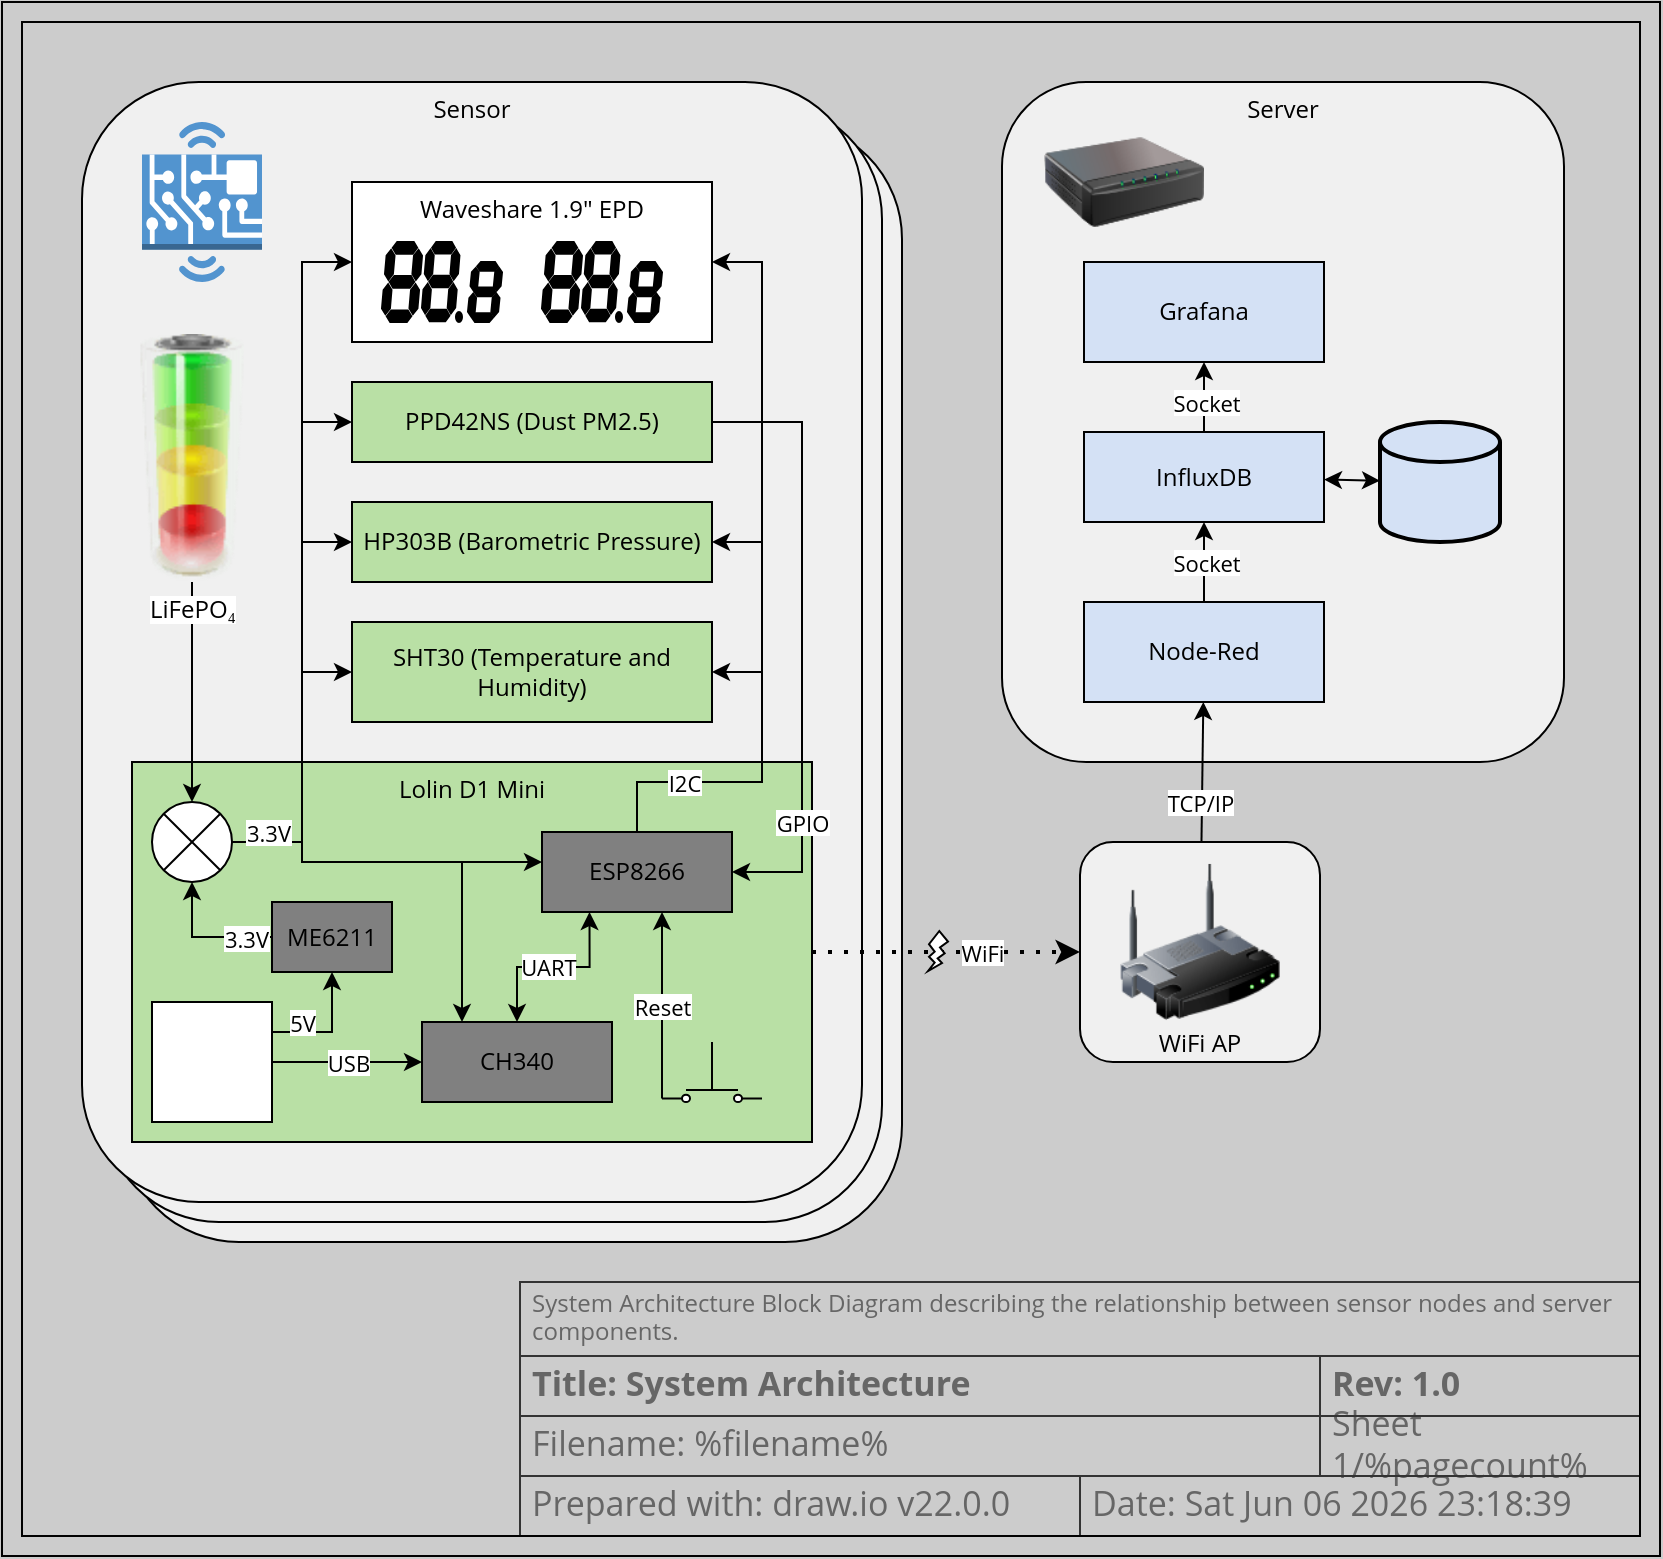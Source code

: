 <mxfile version="22.0.0" type="device">
  <diagram name="System Architecture" id="fo18u6Ch1KVScq3Fo-Wy">
    <mxGraphModel dx="842" dy="911" grid="1" gridSize="10" guides="1" tooltips="1" connect="1" arrows="1" fold="1" page="1" pageScale="1" pageWidth="1169" pageHeight="827" background="#CCCCCC" math="0" shadow="0">
      <root>
        <object label="" description="System Architecture Block Diagram describing the relationship between sensor nodes and server components." id="0">
          <mxCell />
        </object>
        <mxCell id="1" parent="0" />
        <mxCell id="h7L3MlKvrl_dhOmhB3lf-10" value="Prepared with: draw.io v22.0.0" style="strokeWidth=1;shadow=0;dashed=0;align=center;html=1;shape=mxgraph.mockup.text.textBox;fontColor=#666666;align=left;fontSize=17;spacingLeft=4;spacingTop=-3;whiteSpace=wrap;strokeColor=#333333;mainText=;fillColor=none;fontFamily=Open Sans;" parent="1" vertex="1">
          <mxGeometry x="599" y="787" width="280" height="30" as="geometry" />
        </mxCell>
        <object label="&lt;div align=&quot;left&quot;&gt;Sheet %pagenumber%/%pagecount%&lt;/div&gt;" placeholders="1" id="h7L3MlKvrl_dhOmhB3lf-12">
          <mxCell style="strokeWidth=1;shadow=0;dashed=0;align=left;html=1;shape=mxgraph.mockup.text.textBox;fontColor=#666666;align=left;fontSize=17;spacingLeft=4;spacingTop=-3;whiteSpace=wrap;strokeColor=#333333;mainText=;fillColor=none;fontFamily=Open Sans;" parent="1" vertex="1">
            <mxGeometry x="999" y="757" width="160" height="30" as="geometry" />
          </mxCell>
        </object>
        <object label="Date: &lt;font style=&quot;font-size: 17px;&quot;&gt;%date{ddd mmm dd yyyy HH:MM:ss}%&lt;/font&gt;" placeholders="1" id="h7L3MlKvrl_dhOmhB3lf-13">
          <mxCell style="strokeWidth=1;shadow=0;dashed=0;align=center;html=1;shape=mxgraph.mockup.text.textBox;fontColor=#666666;align=left;fontSize=17;spacingLeft=4;spacingTop=-3;whiteSpace=wrap;strokeColor=#333333;mainText=;fillColor=none;fontFamily=Open Sans;" parent="1" vertex="1">
            <mxGeometry x="879" y="787" width="280" height="30" as="geometry" />
          </mxCell>
        </object>
        <object label="&lt;b&gt;Title: %page%&lt;/b&gt;" placeholders="1" id="h7L3MlKvrl_dhOmhB3lf-14">
          <mxCell style="strokeWidth=1;shadow=0;dashed=0;align=center;html=1;shape=mxgraph.mockup.text.textBox;fontColor=#666666;align=left;fontSize=17;spacingLeft=4;spacingTop=-3;whiteSpace=wrap;strokeColor=#333333;mainText=;fillColor=none;fontFamily=Open Sans;" parent="1" vertex="1">
            <mxGeometry x="599" y="727" width="400" height="30" as="geometry" />
          </mxCell>
        </object>
        <object label="Filename: %filename%" placeholders="1" id="h7L3MlKvrl_dhOmhB3lf-15">
          <mxCell style="strokeWidth=1;shadow=0;dashed=0;align=center;html=1;shape=mxgraph.mockup.text.textBox;fontColor=#666666;align=left;fontSize=17;spacingLeft=4;spacingTop=-3;whiteSpace=wrap;strokeColor=#333333;mainText=;fillColor=none;fontFamily=Open Sans;" parent="1" vertex="1">
            <mxGeometry x="599" y="757" width="400" height="30" as="geometry" />
          </mxCell>
        </object>
        <object label="&lt;div align=&quot;left&quot;&gt;%description%&lt;/div&gt;" placeholders="1" id="h7L3MlKvrl_dhOmhB3lf-16">
          <mxCell style="strokeWidth=1;shadow=0;dashed=0;html=1;shape=mxgraph.mockup.text.textBox;fontColor=#666666;align=left;verticalAlign=top;fontSize=12;spacingLeft=4;spacingTop=-3;whiteSpace=wrap;strokeColor=#333333;mainText=;fillColor=none;fontFamily=Open Sans;" parent="1" vertex="1">
            <mxGeometry x="599" y="690" width="560" height="37" as="geometry" />
          </mxCell>
        </object>
        <mxCell id="EyKvBmyPNv_MzgSUc5b6-1" value="&lt;b&gt;Rev: 1.0&lt;br&gt;&lt;/b&gt;" style="strokeWidth=1;shadow=0;dashed=0;align=center;html=1;shape=mxgraph.mockup.text.textBox;fontColor=#666666;align=left;fontSize=17;spacingLeft=4;spacingTop=-3;whiteSpace=wrap;strokeColor=#333333;mainText=;fillColor=none;fontFamily=Open Sans;" parent="1" vertex="1">
          <mxGeometry x="999" y="727" width="160" height="30" as="geometry" />
        </mxCell>
        <mxCell id="h7L3MlKvrl_dhOmhB3lf-8" value="" style="verticalLabelPosition=bottom;verticalAlign=top;html=1;shape=mxgraph.basic.frame;dx=10;whiteSpace=wrap;fillColor=none;fontFamily=Open Sans;" parent="1" vertex="1">
          <mxGeometry x="340" y="50" width="829" height="777" as="geometry" />
        </mxCell>
        <mxCell id="DvUvHNZ-lN_nmnyJoLqP-108" value="&lt;div&gt;Sensor&lt;/div&gt;" style="verticalAlign=top;rounded=1;whiteSpace=wrap;html=1;fillColor=#F0F0F0;fontFamily=Open Sans;" parent="1" vertex="1">
          <mxGeometry x="400" y="110" width="390" height="560" as="geometry" />
        </mxCell>
        <mxCell id="DvUvHNZ-lN_nmnyJoLqP-107" value="&lt;div&gt;Sensor&lt;/div&gt;" style="verticalAlign=top;rounded=1;whiteSpace=wrap;html=1;fillColor=#F0F0F0;fontFamily=Open Sans;" parent="1" vertex="1">
          <mxGeometry x="390" y="100" width="390" height="560" as="geometry" />
        </mxCell>
        <mxCell id="DvUvHNZ-lN_nmnyJoLqP-11" value="&lt;div&gt;Sensor&lt;/div&gt;" style="verticalAlign=top;rounded=1;whiteSpace=wrap;html=1;fillColor=#F0F0F0;fontFamily=Open Sans;" parent="1" vertex="1">
          <mxGeometry x="380" y="90" width="390" height="560" as="geometry" />
        </mxCell>
        <mxCell id="DvUvHNZ-lN_nmnyJoLqP-10" value="" style="outlineConnect=0;dashed=0;verticalLabelPosition=bottom;verticalAlign=top;align=center;html=1;shape=mxgraph.aws3.hardware_board;fillColor=#5294CF;gradientColor=none;fontFamily=Open Sans;" parent="1" vertex="1">
          <mxGeometry x="410" y="110" width="60" height="80" as="geometry" />
        </mxCell>
        <mxCell id="DvUvHNZ-lN_nmnyJoLqP-12" value="Server" style="verticalAlign=top;rounded=1;whiteSpace=wrap;html=1;fillColor=#F0F0F0;fontFamily=Open Sans;" parent="1" vertex="1">
          <mxGeometry x="840" y="90" width="281" height="340" as="geometry" />
        </mxCell>
        <mxCell id="DvUvHNZ-lN_nmnyJoLqP-9" value="" style="image;html=1;image=img/lib/clip_art/networking/Print_Server_128x128.png;fontFamily=Open Sans;" parent="1" vertex="1">
          <mxGeometry x="861" y="100" width="80" height="80" as="geometry" />
        </mxCell>
        <mxCell id="DvUvHNZ-lN_nmnyJoLqP-18" value="WiFi" style="endArrow=classic;dashed=1;html=1;dashPattern=1 3;strokeWidth=2;rounded=0;fontFamily=Open Sans;" parent="1" source="DvUvHNZ-lN_nmnyJoLqP-30" target="DvUvHNZ-lN_nmnyJoLqP-25" edge="1">
          <mxGeometry x="0.269" width="50" height="50" relative="1" as="geometry">
            <mxPoint x="760" y="440" as="sourcePoint" />
            <mxPoint x="810" y="390" as="targetPoint" />
            <mxPoint as="offset" />
          </mxGeometry>
        </mxCell>
        <mxCell id="DvUvHNZ-lN_nmnyJoLqP-19" value="" style="endArrow=classic;html=1;rounded=0;fontFamily=Open Sans;" parent="1" source="DvUvHNZ-lN_nmnyJoLqP-25" target="DvUvHNZ-lN_nmnyJoLqP-75" edge="1">
          <mxGeometry width="50" height="50" relative="1" as="geometry">
            <mxPoint x="892" y="460" as="sourcePoint" />
            <mxPoint x="410" y="530" as="targetPoint" />
          </mxGeometry>
        </mxCell>
        <mxCell id="DvUvHNZ-lN_nmnyJoLqP-102" value="TCP/IP" style="edgeLabel;html=1;align=center;verticalAlign=middle;resizable=0;points=[];fontFamily=Open Sans;" parent="DvUvHNZ-lN_nmnyJoLqP-19" vertex="1" connectable="0">
          <mxGeometry x="-0.418" y="1" relative="1" as="geometry">
            <mxPoint as="offset" />
          </mxGeometry>
        </mxCell>
        <mxCell id="DvUvHNZ-lN_nmnyJoLqP-20" value="" style="verticalLabelPosition=bottom;verticalAlign=top;html=1;shape=mxgraph.basic.flash;fontFamily=Open Sans;" parent="1" vertex="1">
          <mxGeometry x="803" y="514.5" width="10" height="20" as="geometry" />
        </mxCell>
        <mxCell id="DvUvHNZ-lN_nmnyJoLqP-36" style="edgeStyle=orthogonalEdgeStyle;rounded=0;orthogonalLoop=1;jettySize=auto;html=1;entryX=1;entryY=0.5;entryDx=0;entryDy=0;exitX=0.5;exitY=0;exitDx=0;exitDy=0;fontFamily=Open Sans;" parent="1" source="DvUvHNZ-lN_nmnyJoLqP-103" target="DvUvHNZ-lN_nmnyJoLqP-31" edge="1">
          <mxGeometry relative="1" as="geometry">
            <Array as="points">
              <mxPoint x="658" y="440" />
              <mxPoint x="720" y="440" />
              <mxPoint x="720" y="385" />
            </Array>
          </mxGeometry>
        </mxCell>
        <mxCell id="DvUvHNZ-lN_nmnyJoLqP-37" style="edgeStyle=orthogonalEdgeStyle;rounded=0;orthogonalLoop=1;jettySize=auto;html=1;entryX=1;entryY=0.5;entryDx=0;entryDy=0;exitX=0.5;exitY=0;exitDx=0;exitDy=0;fontFamily=Open Sans;" parent="1" source="DvUvHNZ-lN_nmnyJoLqP-103" target="DvUvHNZ-lN_nmnyJoLqP-32" edge="1">
          <mxGeometry relative="1" as="geometry">
            <Array as="points">
              <mxPoint x="658" y="440" />
              <mxPoint x="720" y="440" />
              <mxPoint x="720" y="320" />
            </Array>
          </mxGeometry>
        </mxCell>
        <mxCell id="DvUvHNZ-lN_nmnyJoLqP-30" value="Lolin D1 Mini" style="verticalAlign=top;rounded=0;whiteSpace=wrap;html=1;fillColor=#B9E0A5;fontFamily=Open Sans;" parent="1" vertex="1">
          <mxGeometry x="405" y="430" width="340" height="190" as="geometry" />
        </mxCell>
        <mxCell id="DvUvHNZ-lN_nmnyJoLqP-31" value="SHT30 (Temperature and Humidity)" style="rounded=0;whiteSpace=wrap;html=1;fillColor=#B9E0A5;fontFamily=Open Sans;" parent="1" vertex="1">
          <mxGeometry x="515" y="360" width="180" height="50" as="geometry" />
        </mxCell>
        <mxCell id="DvUvHNZ-lN_nmnyJoLqP-32" value="HP303B (Barometric Pressure)" style="rounded=0;whiteSpace=wrap;html=1;fillColor=#B9E0A5;fontFamily=Open Sans;" parent="1" vertex="1">
          <mxGeometry x="515" y="300" width="180" height="40" as="geometry" />
        </mxCell>
        <mxCell id="DvUvHNZ-lN_nmnyJoLqP-42" style="edgeStyle=orthogonalEdgeStyle;rounded=0;orthogonalLoop=1;jettySize=auto;html=1;exitX=1;exitY=0.5;exitDx=0;exitDy=0;entryX=1;entryY=0.5;entryDx=0;entryDy=0;fontFamily=Open Sans;" parent="1" source="DvUvHNZ-lN_nmnyJoLqP-34" target="DvUvHNZ-lN_nmnyJoLqP-103" edge="1">
          <mxGeometry relative="1" as="geometry">
            <mxPoint x="680" y="460" as="targetPoint" />
            <Array as="points">
              <mxPoint x="740" y="260" />
              <mxPoint x="740" y="485" />
            </Array>
          </mxGeometry>
        </mxCell>
        <mxCell id="DvUvHNZ-lN_nmnyJoLqP-43" value="GPIO" style="edgeLabel;html=1;align=center;verticalAlign=middle;resizable=0;points=[];fontFamily=Open Sans;" parent="DvUvHNZ-lN_nmnyJoLqP-42" vertex="1" connectable="0">
          <mxGeometry x="0.607" relative="1" as="geometry">
            <mxPoint as="offset" />
          </mxGeometry>
        </mxCell>
        <mxCell id="DvUvHNZ-lN_nmnyJoLqP-34" value="PPD42NS (Dust PM2.5)" style="rounded=0;whiteSpace=wrap;html=1;fillColor=#B9E0A5;fontFamily=Open Sans;" parent="1" vertex="1">
          <mxGeometry x="515" y="240" width="180" height="40" as="geometry" />
        </mxCell>
        <mxCell id="DvUvHNZ-lN_nmnyJoLqP-99" style="edgeStyle=orthogonalEdgeStyle;rounded=0;orthogonalLoop=1;jettySize=auto;html=1;fontFamily=Open Sans;" parent="1" source="DvUvHNZ-lN_nmnyJoLqP-35" target="DvUvHNZ-lN_nmnyJoLqP-96" edge="1">
          <mxGeometry relative="1" as="geometry" />
        </mxCell>
        <mxCell id="DvUvHNZ-lN_nmnyJoLqP-35" value="LiFePO₄" style="image;html=1;image=img/lib/clip_art/general/Battery_allstates_128x128.png;fontFamily=Open Sans;" parent="1" vertex="1">
          <mxGeometry x="400" y="216" width="70" height="124" as="geometry" />
        </mxCell>
        <mxCell id="DvUvHNZ-lN_nmnyJoLqP-45" style="edgeStyle=orthogonalEdgeStyle;rounded=0;orthogonalLoop=1;jettySize=auto;html=1;exitX=1;exitY=0.5;exitDx=0;exitDy=0;exitPerimeter=0;fontFamily=Open Sans;" parent="1" source="DvUvHNZ-lN_nmnyJoLqP-96" target="DvUvHNZ-lN_nmnyJoLqP-31" edge="1">
          <mxGeometry relative="1" as="geometry">
            <mxPoint x="480" y="402" as="sourcePoint" />
            <mxPoint x="500" y="385" as="targetPoint" />
            <Array as="points">
              <mxPoint x="490" y="470" />
              <mxPoint x="490" y="385" />
            </Array>
          </mxGeometry>
        </mxCell>
        <mxCell id="DvUvHNZ-lN_nmnyJoLqP-46" style="edgeStyle=orthogonalEdgeStyle;rounded=0;orthogonalLoop=1;jettySize=auto;html=1;exitX=1;exitY=0.5;exitDx=0;exitDy=0;exitPerimeter=0;fontFamily=Open Sans;" parent="1" source="DvUvHNZ-lN_nmnyJoLqP-96" target="DvUvHNZ-lN_nmnyJoLqP-32" edge="1">
          <mxGeometry relative="1" as="geometry">
            <mxPoint x="490" y="412" as="sourcePoint" />
            <mxPoint x="520" y="470" as="targetPoint" />
            <Array as="points">
              <mxPoint x="490" y="470" />
              <mxPoint x="490" y="320" />
            </Array>
          </mxGeometry>
        </mxCell>
        <mxCell id="DvUvHNZ-lN_nmnyJoLqP-48" style="edgeStyle=orthogonalEdgeStyle;rounded=0;orthogonalLoop=1;jettySize=auto;html=1;entryX=0;entryY=0.5;entryDx=0;entryDy=0;exitX=1;exitY=0.5;exitDx=0;exitDy=0;exitPerimeter=0;fontFamily=Open Sans;" parent="1" source="DvUvHNZ-lN_nmnyJoLqP-96" target="DvUvHNZ-lN_nmnyJoLqP-34" edge="1">
          <mxGeometry relative="1" as="geometry">
            <mxPoint x="490" y="412" as="sourcePoint" />
            <mxPoint x="520" y="340" as="targetPoint" />
            <Array as="points">
              <mxPoint x="490" y="470" />
              <mxPoint x="490" y="260" />
            </Array>
          </mxGeometry>
        </mxCell>
        <mxCell id="DvUvHNZ-lN_nmnyJoLqP-51" value="Waveshare 1.9&quot; EPD" style="verticalAlign=top;rounded=0;whiteSpace=wrap;html=1;fillColor=#FFFFFF;fontFamily=Open Sans;" parent="1" vertex="1">
          <mxGeometry x="515" y="140" width="180" height="80" as="geometry" />
        </mxCell>
        <mxCell id="DvUvHNZ-lN_nmnyJoLqP-53" value="" style="verticalLabelPosition=bottom;shadow=0;dashed=0;align=center;html=1;verticalAlign=top;shape=mxgraph.electrical.opto_electronics.7_segment_display;pointerEvents=1;fillColor=#000000;fontFamily=Open Sans;" parent="1" vertex="1">
          <mxGeometry x="530" y="170" width="20" height="40" as="geometry" />
        </mxCell>
        <mxCell id="DvUvHNZ-lN_nmnyJoLqP-56" value="" style="verticalLabelPosition=bottom;shadow=0;dashed=0;align=center;html=1;verticalAlign=top;shape=mxgraph.electrical.opto_electronics.7_segment_display;pointerEvents=1;fillColor=#000000;fontFamily=Open Sans;" parent="1" vertex="1">
          <mxGeometry x="573" y="180" width="17" height="30" as="geometry" />
        </mxCell>
        <mxCell id="DvUvHNZ-lN_nmnyJoLqP-57" value="" style="verticalLabelPosition=bottom;shadow=0;dashed=0;align=center;html=1;verticalAlign=top;shape=mxgraph.electrical.opto_electronics.7_segment_display_with_dp;pointerEvents=1;fillColor=#000000;fontFamily=Open Sans;" parent="1" vertex="1">
          <mxGeometry x="550" y="170" width="20" height="40" as="geometry" />
        </mxCell>
        <mxCell id="DvUvHNZ-lN_nmnyJoLqP-58" value="" style="verticalLabelPosition=bottom;shadow=0;dashed=0;align=center;html=1;verticalAlign=top;shape=mxgraph.electrical.opto_electronics.7_segment_display;pointerEvents=1;fillColor=#000000;fontFamily=Open Sans;" parent="1" vertex="1">
          <mxGeometry x="610" y="170" width="20" height="40" as="geometry" />
        </mxCell>
        <mxCell id="DvUvHNZ-lN_nmnyJoLqP-59" value="" style="verticalLabelPosition=bottom;shadow=0;dashed=0;align=center;html=1;verticalAlign=top;shape=mxgraph.electrical.opto_electronics.7_segment_display;pointerEvents=1;fillColor=#000000;fontFamily=Open Sans;" parent="1" vertex="1">
          <mxGeometry x="653" y="180" width="17" height="30" as="geometry" />
        </mxCell>
        <mxCell id="DvUvHNZ-lN_nmnyJoLqP-60" value="" style="verticalLabelPosition=bottom;shadow=0;dashed=0;align=center;html=1;verticalAlign=top;shape=mxgraph.electrical.opto_electronics.7_segment_display_with_dp;pointerEvents=1;fillColor=#000000;fontFamily=Open Sans;" parent="1" vertex="1">
          <mxGeometry x="630" y="170" width="20" height="40" as="geometry" />
        </mxCell>
        <mxCell id="DvUvHNZ-lN_nmnyJoLqP-61" style="edgeStyle=orthogonalEdgeStyle;rounded=0;orthogonalLoop=1;jettySize=auto;html=1;exitX=1;exitY=0.5;exitDx=0;exitDy=0;exitPerimeter=0;fontFamily=Open Sans;" parent="1" source="DvUvHNZ-lN_nmnyJoLqP-96" target="DvUvHNZ-lN_nmnyJoLqP-51" edge="1">
          <mxGeometry relative="1" as="geometry">
            <mxPoint x="470" y="402" as="sourcePoint" />
            <mxPoint x="525" y="270" as="targetPoint" />
            <Array as="points">
              <mxPoint x="490" y="470" />
              <mxPoint x="490" y="180" />
            </Array>
          </mxGeometry>
        </mxCell>
        <mxCell id="DvUvHNZ-lN_nmnyJoLqP-67" style="edgeStyle=orthogonalEdgeStyle;rounded=0;orthogonalLoop=1;jettySize=auto;html=1;entryX=1;entryY=0.5;entryDx=0;entryDy=0;exitX=0.5;exitY=0;exitDx=0;exitDy=0;fontFamily=Open Sans;" parent="1" source="DvUvHNZ-lN_nmnyJoLqP-103" target="DvUvHNZ-lN_nmnyJoLqP-51" edge="1">
          <mxGeometry relative="1" as="geometry">
            <mxPoint x="705" y="450" as="sourcePoint" />
            <mxPoint x="705" y="395" as="targetPoint" />
            <Array as="points">
              <mxPoint x="658" y="440" />
              <mxPoint x="720" y="440" />
              <mxPoint x="720" y="180" />
            </Array>
          </mxGeometry>
        </mxCell>
        <mxCell id="DvUvHNZ-lN_nmnyJoLqP-68" value="I2C" style="edgeLabel;html=1;align=center;verticalAlign=middle;resizable=0;points=[];fontFamily=Open Sans;" parent="DvUvHNZ-lN_nmnyJoLqP-67" vertex="1" connectable="0">
          <mxGeometry x="-0.74" relative="1" as="geometry">
            <mxPoint as="offset" />
          </mxGeometry>
        </mxCell>
        <mxCell id="DvUvHNZ-lN_nmnyJoLqP-100" value="Reset" style="edgeStyle=orthogonalEdgeStyle;rounded=0;orthogonalLoop=1;jettySize=auto;html=1;exitX=0;exitY=0.94;exitDx=0;exitDy=0;fontFamily=Open Sans;" parent="1" source="DvUvHNZ-lN_nmnyJoLqP-72" target="DvUvHNZ-lN_nmnyJoLqP-103" edge="1">
          <mxGeometry relative="1" as="geometry">
            <mxPoint x="680" y="510" as="targetPoint" />
            <Array as="points">
              <mxPoint x="670" y="580" />
              <mxPoint x="670" y="580" />
            </Array>
          </mxGeometry>
        </mxCell>
        <mxCell id="DvUvHNZ-lN_nmnyJoLqP-72" value="" style="pointerEvents=1;verticalLabelPosition=bottom;shadow=0;dashed=0;align=center;html=1;verticalAlign=top;shape=mxgraph.electrical.electro-mechanical.pushbuttonMakeSwitch2;elSwitchState=1;fontFamily=Open Sans;" parent="1" vertex="1">
          <mxGeometry x="670" y="570" width="50" height="30" as="geometry" />
        </mxCell>
        <mxCell id="DvUvHNZ-lN_nmnyJoLqP-78" style="edgeStyle=orthogonalEdgeStyle;rounded=0;orthogonalLoop=1;jettySize=auto;html=1;fontFamily=Open Sans;" parent="1" source="DvUvHNZ-lN_nmnyJoLqP-75" target="DvUvHNZ-lN_nmnyJoLqP-77" edge="1">
          <mxGeometry relative="1" as="geometry" />
        </mxCell>
        <mxCell id="DvUvHNZ-lN_nmnyJoLqP-82" value="Socket" style="edgeLabel;html=1;align=center;verticalAlign=middle;resizable=0;points=[];fontFamily=Open Sans;" parent="DvUvHNZ-lN_nmnyJoLqP-78" vertex="1" connectable="0">
          <mxGeometry y="-1" relative="1" as="geometry">
            <mxPoint as="offset" />
          </mxGeometry>
        </mxCell>
        <mxCell id="DvUvHNZ-lN_nmnyJoLqP-75" value="Node-Red" style="rounded=0;whiteSpace=wrap;html=1;fillColor=#D4E1F5;fontFamily=Open Sans;" parent="1" vertex="1">
          <mxGeometry x="881" y="350" width="120" height="50" as="geometry" />
        </mxCell>
        <mxCell id="DvUvHNZ-lN_nmnyJoLqP-76" value="&lt;div&gt;Grafana&lt;/div&gt;" style="rounded=0;whiteSpace=wrap;html=1;fillColor=#D4E1F5;fontFamily=Open Sans;" parent="1" vertex="1">
          <mxGeometry x="881" y="180" width="120" height="50" as="geometry" />
        </mxCell>
        <mxCell id="DvUvHNZ-lN_nmnyJoLqP-79" style="edgeStyle=orthogonalEdgeStyle;rounded=0;orthogonalLoop=1;jettySize=auto;html=1;fontFamily=Open Sans;" parent="1" source="DvUvHNZ-lN_nmnyJoLqP-77" target="DvUvHNZ-lN_nmnyJoLqP-76" edge="1">
          <mxGeometry relative="1" as="geometry" />
        </mxCell>
        <mxCell id="DvUvHNZ-lN_nmnyJoLqP-83" value="Socket" style="edgeLabel;html=1;align=center;verticalAlign=middle;resizable=0;points=[];fontFamily=Open Sans;" parent="DvUvHNZ-lN_nmnyJoLqP-79" vertex="1" connectable="0">
          <mxGeometry x="0.1" y="-1" relative="1" as="geometry">
            <mxPoint as="offset" />
          </mxGeometry>
        </mxCell>
        <mxCell id="DvUvHNZ-lN_nmnyJoLqP-77" value="InfluxDB" style="rounded=0;whiteSpace=wrap;html=1;fillColor=#D4E1F5;fontFamily=Open Sans;" parent="1" vertex="1">
          <mxGeometry x="881" y="265" width="120" height="45" as="geometry" />
        </mxCell>
        <mxCell id="DvUvHNZ-lN_nmnyJoLqP-80" value="" style="strokeWidth=2;html=1;shape=mxgraph.flowchart.database;whiteSpace=wrap;fillColor=#D4E1F5;fontFamily=Open Sans;" parent="1" vertex="1">
          <mxGeometry x="1029" y="260" width="60" height="60" as="geometry" />
        </mxCell>
        <mxCell id="DvUvHNZ-lN_nmnyJoLqP-84" value="" style="endArrow=classic;startArrow=classic;html=1;rounded=0;fontFamily=Open Sans;" parent="1" source="DvUvHNZ-lN_nmnyJoLqP-77" target="DvUvHNZ-lN_nmnyJoLqP-80" edge="1">
          <mxGeometry width="50" height="50" relative="1" as="geometry">
            <mxPoint x="761" y="390" as="sourcePoint" />
            <mxPoint x="811" y="340" as="targetPoint" />
          </mxGeometry>
        </mxCell>
        <mxCell id="DvUvHNZ-lN_nmnyJoLqP-85" value="CH340" style="rounded=0;whiteSpace=wrap;html=1;fillColor=#808080;fontFamily=Open Sans;" parent="1" vertex="1">
          <mxGeometry x="550" y="560" width="95" height="40" as="geometry" />
        </mxCell>
        <mxCell id="DvUvHNZ-lN_nmnyJoLqP-88" value="" style="endArrow=classic;startArrow=classic;html=1;rounded=0;edgeStyle=orthogonalEdgeStyle;entryX=0.25;entryY=1;entryDx=0;entryDy=0;fontFamily=Open Sans;" parent="1" source="DvUvHNZ-lN_nmnyJoLqP-85" target="DvUvHNZ-lN_nmnyJoLqP-103" edge="1">
          <mxGeometry width="50" height="50" relative="1" as="geometry">
            <mxPoint x="730" y="410" as="sourcePoint" />
            <mxPoint x="780" y="360" as="targetPoint" />
          </mxGeometry>
        </mxCell>
        <mxCell id="DvUvHNZ-lN_nmnyJoLqP-89" value="UART" style="edgeLabel;html=1;align=center;verticalAlign=middle;resizable=0;points=[];fontFamily=Open Sans;" parent="DvUvHNZ-lN_nmnyJoLqP-88" vertex="1" connectable="0">
          <mxGeometry x="-0.052" y="1" relative="1" as="geometry">
            <mxPoint x="-1" as="offset" />
          </mxGeometry>
        </mxCell>
        <mxCell id="DvUvHNZ-lN_nmnyJoLqP-92" value="" style="group;fontFamily=Open Sans;" parent="1" vertex="1" connectable="0">
          <mxGeometry x="415" y="550" width="60" height="60" as="geometry" />
        </mxCell>
        <mxCell id="DvUvHNZ-lN_nmnyJoLqP-91" value="" style="rounded=0;whiteSpace=wrap;html=1;fontFamily=Open Sans;" parent="DvUvHNZ-lN_nmnyJoLqP-92" vertex="1">
          <mxGeometry width="60" height="60" as="geometry" />
        </mxCell>
        <mxCell id="DvUvHNZ-lN_nmnyJoLqP-90" value="" style="shape=image;html=1;verticalAlign=top;verticalLabelPosition=bottom;labelBackgroundColor=#ffffff;imageAspect=0;aspect=fixed;image=https://cdn2.iconfinder.com/data/icons/boxicons-regular-vol-3/24/bx-usb-128.png;fontFamily=Open Sans;" parent="DvUvHNZ-lN_nmnyJoLqP-92" vertex="1">
          <mxGeometry width="60" height="60" as="geometry" />
        </mxCell>
        <mxCell id="DvUvHNZ-lN_nmnyJoLqP-93" value="USB" style="edgeStyle=orthogonalEdgeStyle;rounded=0;orthogonalLoop=1;jettySize=auto;html=1;fontFamily=Open Sans;" parent="1" source="DvUvHNZ-lN_nmnyJoLqP-90" target="DvUvHNZ-lN_nmnyJoLqP-85" edge="1">
          <mxGeometry relative="1" as="geometry" />
        </mxCell>
        <mxCell id="DvUvHNZ-lN_nmnyJoLqP-94" value="ME6211" style="rounded=0;whiteSpace=wrap;html=1;fillColor=#808080;fontFamily=Open Sans;" parent="1" vertex="1">
          <mxGeometry x="475" y="500" width="60" height="35" as="geometry" />
        </mxCell>
        <mxCell id="DvUvHNZ-lN_nmnyJoLqP-95" value="5V" style="edgeStyle=orthogonalEdgeStyle;rounded=0;orthogonalLoop=1;jettySize=auto;html=1;exitX=1;exitY=0.25;exitDx=0;exitDy=0;fontFamily=Open Sans;" parent="1" source="DvUvHNZ-lN_nmnyJoLqP-90" target="DvUvHNZ-lN_nmnyJoLqP-94" edge="1">
          <mxGeometry x="-0.5" y="5" relative="1" as="geometry">
            <mxPoint as="offset" />
          </mxGeometry>
        </mxCell>
        <mxCell id="DvUvHNZ-lN_nmnyJoLqP-104" style="edgeStyle=orthogonalEdgeStyle;rounded=0;orthogonalLoop=1;jettySize=auto;html=1;exitX=1;exitY=0.5;exitDx=0;exitDy=0;exitPerimeter=0;fontFamily=Open Sans;" parent="1" source="DvUvHNZ-lN_nmnyJoLqP-96" target="DvUvHNZ-lN_nmnyJoLqP-85" edge="1">
          <mxGeometry relative="1" as="geometry">
            <Array as="points">
              <mxPoint x="490" y="470" />
              <mxPoint x="490" y="480" />
              <mxPoint x="570" y="480" />
            </Array>
          </mxGeometry>
        </mxCell>
        <mxCell id="DvUvHNZ-lN_nmnyJoLqP-96" value="" style="verticalLabelPosition=bottom;verticalAlign=top;html=1;shape=mxgraph.flowchart.or;fontFamily=Open Sans;" parent="1" vertex="1">
          <mxGeometry x="415" y="450" width="40" height="40" as="geometry" />
        </mxCell>
        <mxCell id="DvUvHNZ-lN_nmnyJoLqP-101" value="3.3V" style="edgeStyle=orthogonalEdgeStyle;rounded=0;orthogonalLoop=1;jettySize=auto;html=1;entryX=0.5;entryY=1;entryDx=0;entryDy=0;entryPerimeter=0;exitX=0;exitY=0.5;exitDx=0;exitDy=0;fontFamily=Open Sans;" parent="1" source="DvUvHNZ-lN_nmnyJoLqP-94" target="DvUvHNZ-lN_nmnyJoLqP-96" edge="1">
          <mxGeometry x="-0.613" relative="1" as="geometry">
            <Array as="points">
              <mxPoint x="435" y="518" />
            </Array>
            <mxPoint as="offset" />
          </mxGeometry>
        </mxCell>
        <mxCell id="DvUvHNZ-lN_nmnyJoLqP-103" value="ESP8266" style="rounded=0;whiteSpace=wrap;html=1;fillColor=#808080;fontFamily=Open Sans;" parent="1" vertex="1">
          <mxGeometry x="610" y="465" width="95" height="40" as="geometry" />
        </mxCell>
        <mxCell id="DvUvHNZ-lN_nmnyJoLqP-44" style="edgeStyle=orthogonalEdgeStyle;rounded=0;orthogonalLoop=1;jettySize=auto;html=1;exitX=1;exitY=0.5;exitDx=0;exitDy=0;exitPerimeter=0;fontFamily=Open Sans;" parent="1" source="DvUvHNZ-lN_nmnyJoLqP-96" target="DvUvHNZ-lN_nmnyJoLqP-103" edge="1">
          <mxGeometry relative="1" as="geometry">
            <Array as="points">
              <mxPoint x="490" y="470" />
              <mxPoint x="490" y="480" />
            </Array>
          </mxGeometry>
        </mxCell>
        <mxCell id="DvUvHNZ-lN_nmnyJoLqP-64" value="&lt;div&gt;3.3V&lt;/div&gt;" style="edgeLabel;html=1;align=center;verticalAlign=middle;resizable=0;points=[];fontFamily=Open Sans;" parent="DvUvHNZ-lN_nmnyJoLqP-44" vertex="1" connectable="0">
          <mxGeometry x="-0.198" y="-2" relative="1" as="geometry">
            <mxPoint x="-38" y="-17" as="offset" />
          </mxGeometry>
        </mxCell>
        <mxCell id="DvUvHNZ-lN_nmnyJoLqP-25" value="WiFi AP" style="verticalAlign=bottom;rounded=1;whiteSpace=wrap;html=1;fillColor=#F0F0F0;fontFamily=Open Sans;" parent="1" vertex="1">
          <mxGeometry x="879" y="470" width="120" height="110" as="geometry" />
        </mxCell>
        <mxCell id="DvUvHNZ-lN_nmnyJoLqP-8" value="" style="image;html=1;image=img/lib/clip_art/networking/Wireless_Router_128x128.png;fontFamily=Open Sans;" parent="1" vertex="1">
          <mxGeometry x="899" y="480" width="80" height="80" as="geometry" />
        </mxCell>
      </root>
    </mxGraphModel>
  </diagram>
</mxfile>
